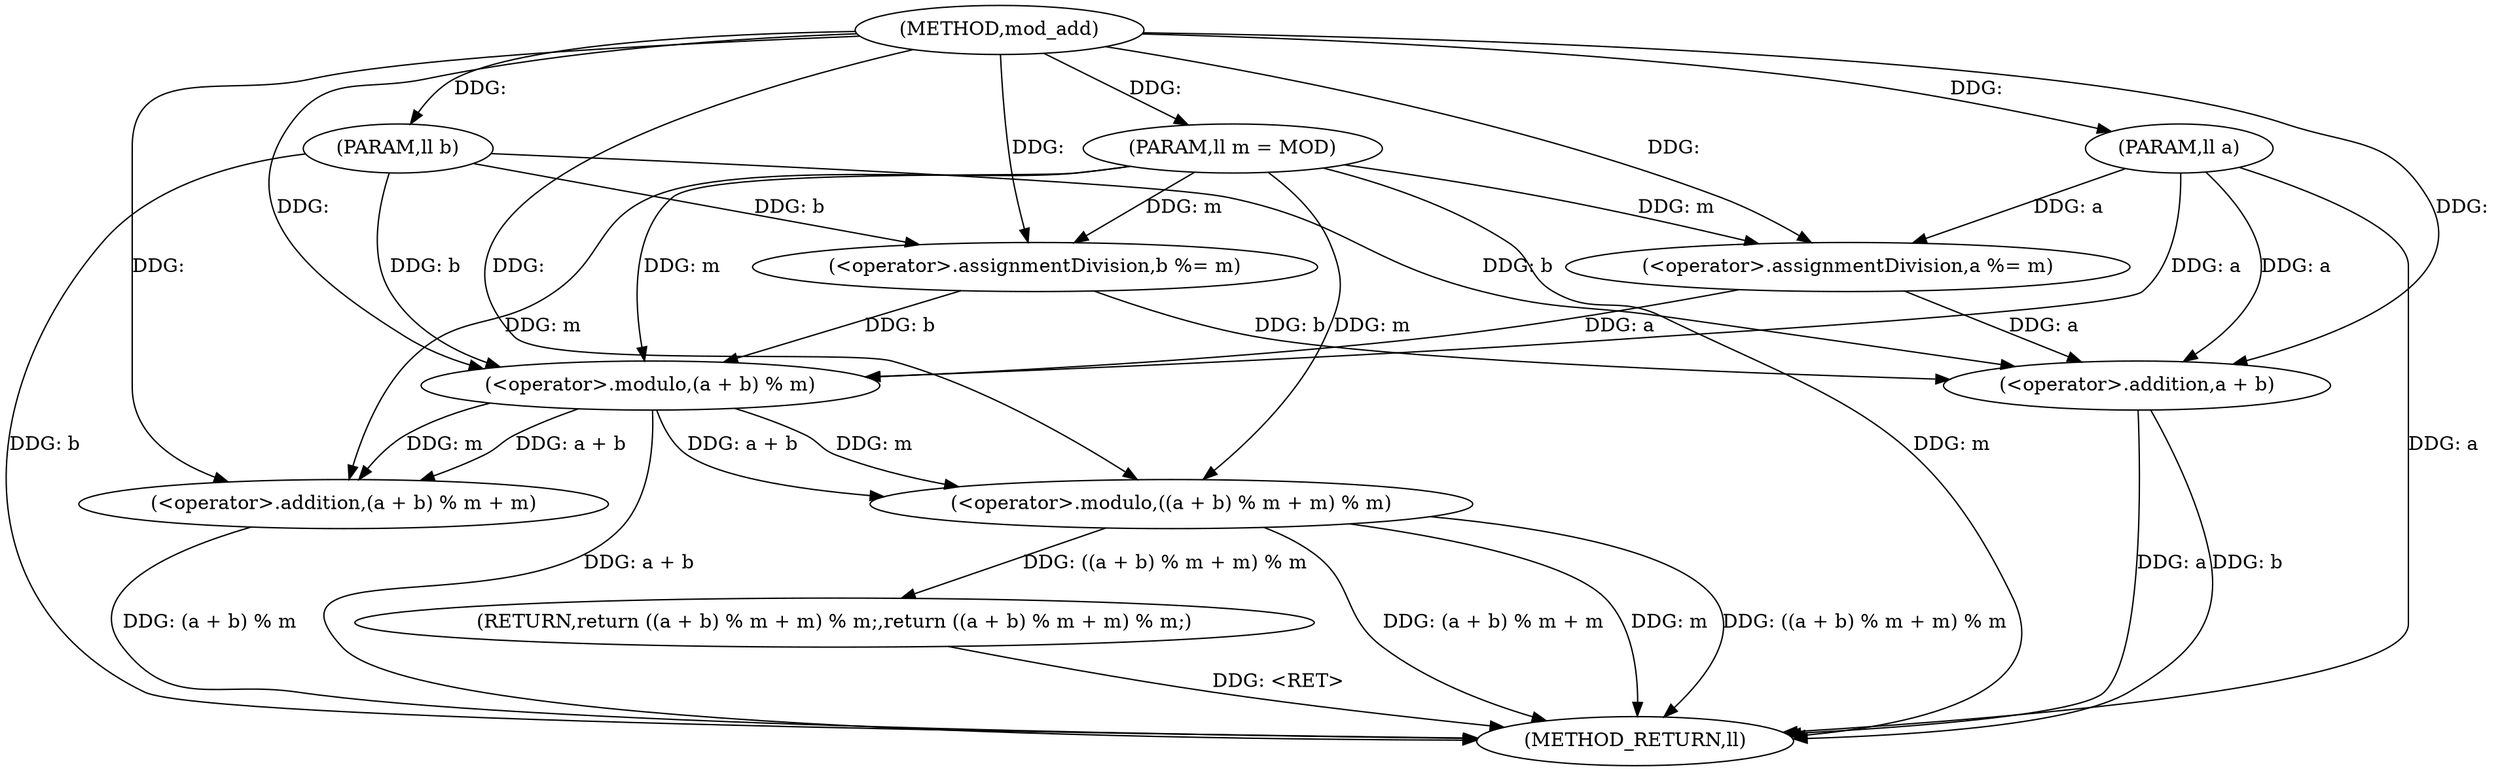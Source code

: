 digraph "mod_add" {  
"1001521" [label = "(METHOD,mod_add)" ]
"1001542" [label = "(METHOD_RETURN,ll)" ]
"1001522" [label = "(PARAM,ll a)" ]
"1001523" [label = "(PARAM,ll b)" ]
"1001524" [label = "(PARAM,ll m = MOD)" ]
"1001526" [label = "(<operator>.assignmentDivision,a %= m)" ]
"1001529" [label = "(<operator>.assignmentDivision,b %= m)" ]
"1001532" [label = "(RETURN,return ((a + b) % m + m) % m;,return ((a + b) % m + m) % m;)" ]
"1001533" [label = "(<operator>.modulo,((a + b) % m + m) % m)" ]
"1001534" [label = "(<operator>.addition,(a + b) % m + m)" ]
"1001535" [label = "(<operator>.modulo,(a + b) % m)" ]
"1001536" [label = "(<operator>.addition,a + b)" ]
  "1001532" -> "1001542"  [ label = "DDG: <RET>"] 
  "1001522" -> "1001542"  [ label = "DDG: a"] 
  "1001523" -> "1001542"  [ label = "DDG: b"] 
  "1001524" -> "1001542"  [ label = "DDG: m"] 
  "1001536" -> "1001542"  [ label = "DDG: a"] 
  "1001536" -> "1001542"  [ label = "DDG: b"] 
  "1001535" -> "1001542"  [ label = "DDG: a + b"] 
  "1001534" -> "1001542"  [ label = "DDG: (a + b) % m"] 
  "1001533" -> "1001542"  [ label = "DDG: (a + b) % m + m"] 
  "1001533" -> "1001542"  [ label = "DDG: m"] 
  "1001533" -> "1001542"  [ label = "DDG: ((a + b) % m + m) % m"] 
  "1001521" -> "1001522"  [ label = "DDG: "] 
  "1001521" -> "1001523"  [ label = "DDG: "] 
  "1001521" -> "1001524"  [ label = "DDG: "] 
  "1001524" -> "1001526"  [ label = "DDG: m"] 
  "1001521" -> "1001526"  [ label = "DDG: "] 
  "1001524" -> "1001529"  [ label = "DDG: m"] 
  "1001521" -> "1001529"  [ label = "DDG: "] 
  "1001533" -> "1001532"  [ label = "DDG: ((a + b) % m + m) % m"] 
  "1001522" -> "1001526"  [ label = "DDG: a"] 
  "1001523" -> "1001529"  [ label = "DDG: b"] 
  "1001535" -> "1001533"  [ label = "DDG: m"] 
  "1001535" -> "1001533"  [ label = "DDG: a + b"] 
  "1001524" -> "1001533"  [ label = "DDG: m"] 
  "1001521" -> "1001533"  [ label = "DDG: "] 
  "1001535" -> "1001534"  [ label = "DDG: m"] 
  "1001535" -> "1001534"  [ label = "DDG: a + b"] 
  "1001524" -> "1001534"  [ label = "DDG: m"] 
  "1001521" -> "1001534"  [ label = "DDG: "] 
  "1001529" -> "1001535"  [ label = "DDG: b"] 
  "1001523" -> "1001535"  [ label = "DDG: b"] 
  "1001521" -> "1001535"  [ label = "DDG: "] 
  "1001526" -> "1001535"  [ label = "DDG: a"] 
  "1001522" -> "1001535"  [ label = "DDG: a"] 
  "1001524" -> "1001535"  [ label = "DDG: m"] 
  "1001526" -> "1001536"  [ label = "DDG: a"] 
  "1001522" -> "1001536"  [ label = "DDG: a"] 
  "1001521" -> "1001536"  [ label = "DDG: "] 
  "1001529" -> "1001536"  [ label = "DDG: b"] 
  "1001523" -> "1001536"  [ label = "DDG: b"] 
}
